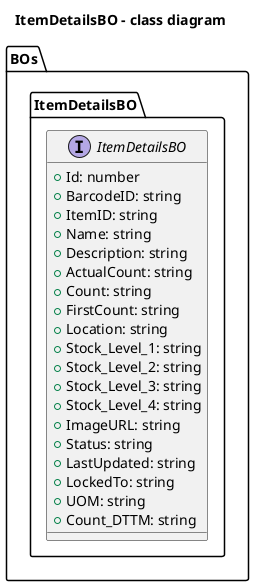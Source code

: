 @startuml
title ItemDetailsBO - class diagram
package BOs{
    package ItemDetailsBO{
        interface ItemDetailsBO{
            +Id: number 
            +BarcodeID: string 
            +ItemID: string 
            +Name: string 
            +Description: string 
            +ActualCount: string 
            +Count: string 
            +FirstCount: string 
            +Location: string 
            +Stock_Level_1: string 
            +Stock_Level_2: string 
            +Stock_Level_3: string 
            +Stock_Level_4: string 
            +ImageURL: string 
            +Status: string 
            +LastUpdated: string 
            +LockedTo: string 
            +UOM: string 
            +Count_DTTM: string 
        }
    }
}

newpage 
package BOs{
    package ItemDetailsBO{
        interface ItemDetailsBO{
            +Id: number 
            +BarcodeID: string 
            +ItemID: string 
            +Name: string 
            +Description: string 
            +ActualCount: string 
            +Count: string 
            +FirstCount: string 
            +Location: string 
            +Stock_Level_1: string 
            +Stock_Level_2: string 
            +Stock_Level_3: string 
            +Stock_Level_4: string 
            +ImageURL: string 
            +Status: string 
            +LastUpdated: string 
            +LockedTo: string 
            +UOM: string 
            +Count_DTTM: string 
        }
    }
}
package Helpers{
    package CycleCountSqliteStorage{
        class CycleCountSqliteStorage{
            +checkItemExistence(database: SQLiteDatabase,ItemDetail: ItemDetailsBO): Promise<boolean>
            +FetchScannedBarcodeItem(database: SQLiteDatabase,barcode: string): Promise<ItemDetailsBO | null>
            +getPendingItems( database: SQLiteDatabase): Promise<ItemDetailsBO[] | null>
            +getNextItem(database: SQLiteDatabase,itemrecord: ItemDetailsBO): Promise<ItemDetailsBO | null>
            +getCountedItems(database: SQLiteDatabase): Promise<ItemDetailsBO[] | null>
            +updateItems(database: SQLiteDatabase,entity: ItemDetailsBO | any): Promise<boolean>
            +addItemList(database: SQLiteDatabase,itemList: ItemDetailsBO[]): Promise<void>
        }
    }
}
package Screens{
    package CycleCountItemDetails{
        class useCycleCountItemDetailsVM{
            +item: ItemDetailsBO
        }
    }
    package CycleCountScreen{
        class CycleCountScreenVM{
            +data: ItemDetailsBO[]
            +navigateToDetails(item: ItemDetailsBO): void
        }
    }
}
package Services{
    package CycleCountServices{
        interface ICycleCountServices{
            +downloadCycleCountItems(itemsCount: number,userId: string): Promise<ServiceResult<ItemDetailsBO[] | null>>
            +updateCycleCountItems(items: ItemDetailsBO[],userId: string): Promise<ServiceResult<string[] | null>>
        }
    }
}
ItemDetailsBO <-- CycleCountSqliteStorage
ItemDetailsBO <-- useCycleCountItemDetailsVM
ItemDetailsBO <-- CycleCountScreenVM
ItemDetailsBO <-- ICycleCountServices

@enduml